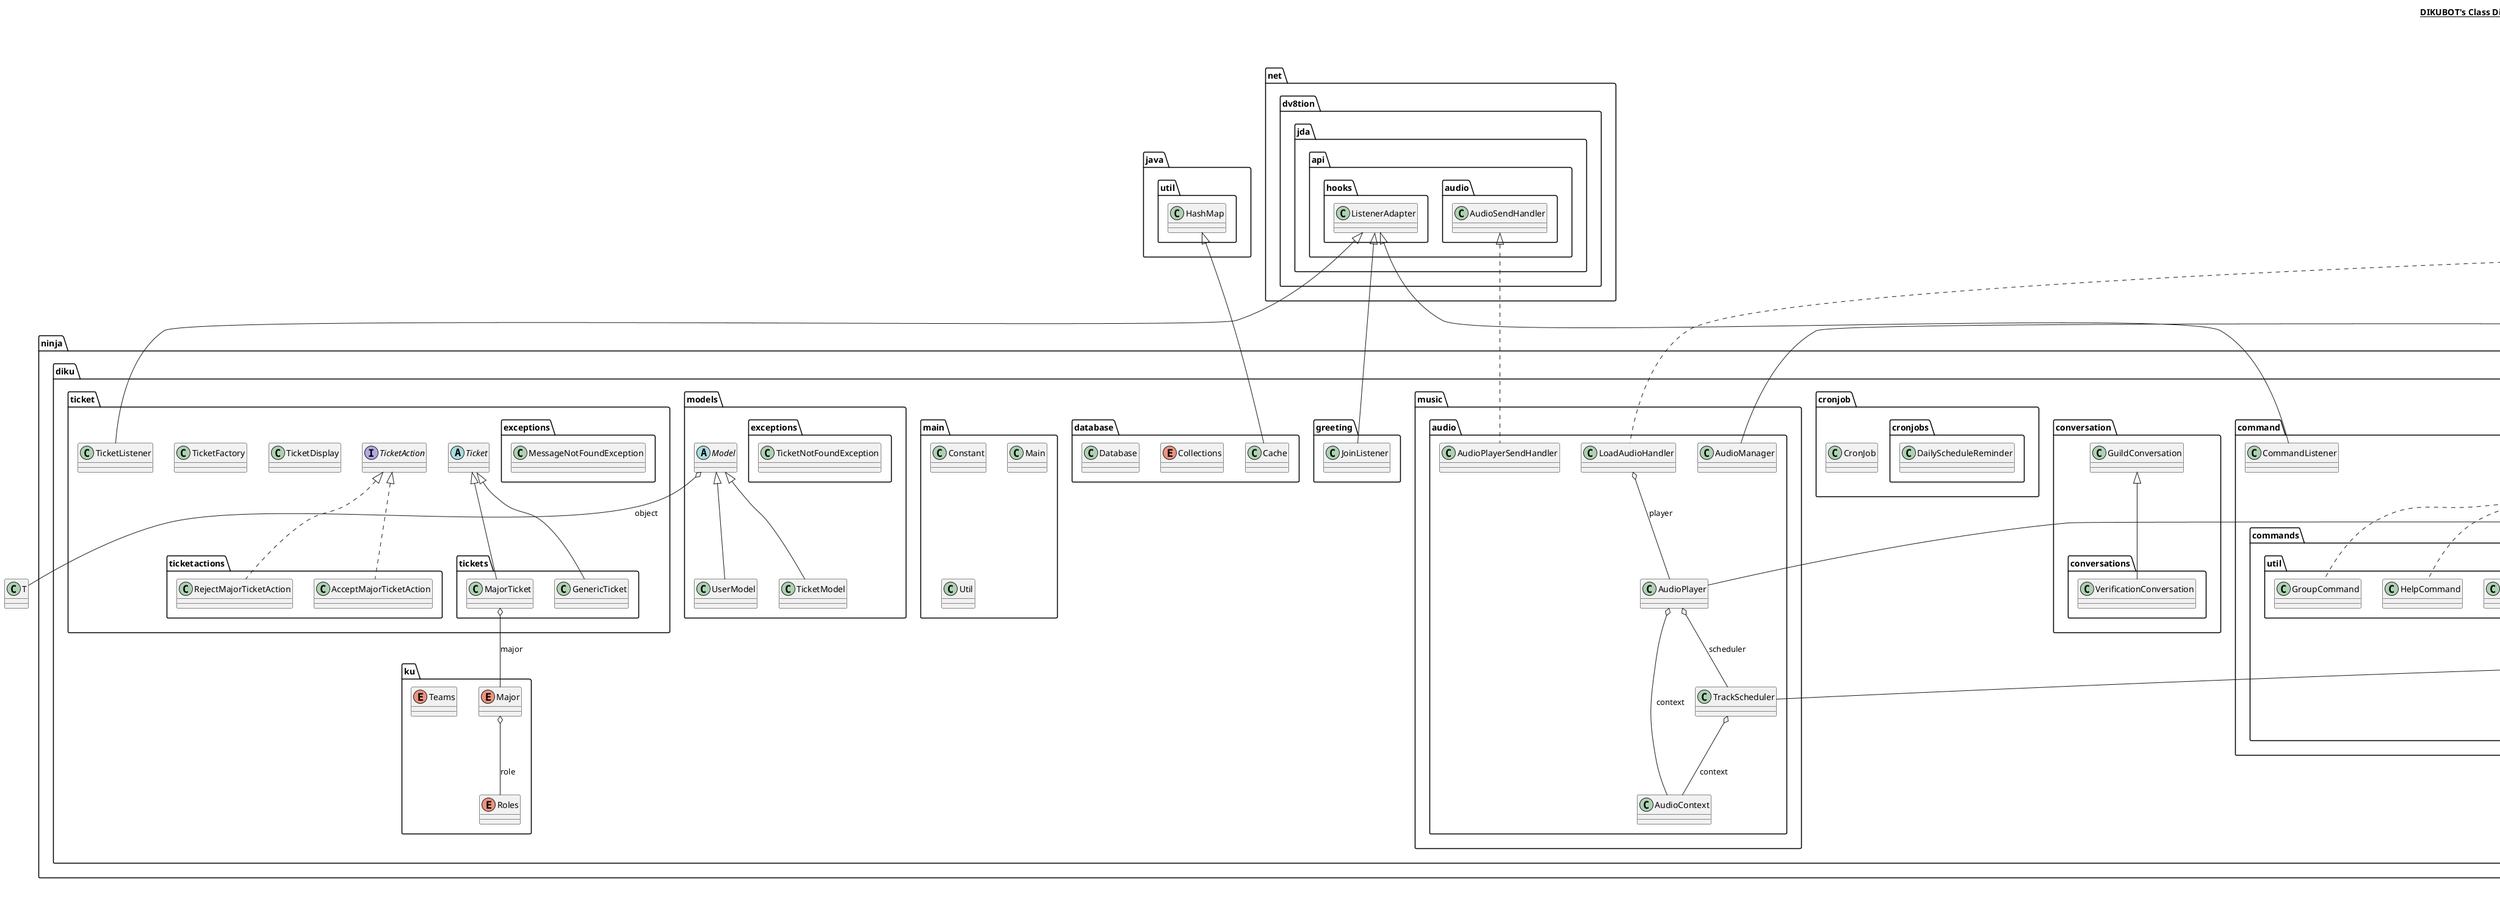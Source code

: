 @startuml

title __DIKUBOT's Class Diagram__\n

  namespace ninja.diku.command {
    interface ninja.diku.command.Command {
    }
  }
  

  namespace ninja.diku.command {
    class ninja.diku.command.CommandListener {
    }
  }
  

  namespace ninja.diku.command {
    namespace commands.fun {
      class ninja.diku.command.commands.fun.LoveCalcCommand {
      }
    }
  }
  

  namespace ninja.diku.command {
    namespace commands.fun {
      class ninja.diku.command.commands.fun.Magic8BallCommand {
      }
    }
  }
  

  namespace ninja.diku.command {
    namespace commands.fun {
      class ninja.diku.command.commands.fun.PingCommand {
      }
    }
  }
  

  namespace ninja.diku.command {
    namespace commands.fun {
      class ninja.diku.command.commands.fun.PrimeCommand {
      }
    }
  }
  

  namespace ninja.diku.command {
    namespace commands.fun {
      class ninja.diku.command.commands.fun.ProdigyCommand {
      }
    }
  }
  

  namespace ninja.diku.command {
    namespace commands.fun {
      class ninja.diku.command.commands.fun.QuoteCommand {
      }
    }
  }
  

  namespace ninja.diku.command {
    namespace commands.fun {
      class ninja.diku.command.commands.fun.RPNCommand {
      }
    }
  }
  

  namespace ninja.diku.command {
    namespace commands.fun {
      class ninja.diku.command.commands.fun.RollCommand {
      }
    }
  }
  

  namespace ninja.diku.command {
    namespace commands.introduction {
      class ninja.diku.command.commands.introduction.JoinCommand {
      }
    }
  }
  

  namespace ninja.diku.command {
    namespace commands.introduction {
      class ninja.diku.command.commands.introduction.MajorCommand {
      }
    }
  }
  

  namespace ninja.diku.command {
    namespace commands.introduction {
      class ninja.diku.command.commands.introduction.VerifyCommand {
      }
    }
  }
  

  namespace ninja.diku.command {
    namespace commands.music {
      class ninja.diku.command.commands.music.KillMusicCommand {
      }
    }
  }
  

  namespace ninja.diku.command {
    namespace commands.music {
      class ninja.diku.command.commands.music.MoveCommand {
      }
    }
  }
  

  namespace ninja.diku.command {
    namespace commands.music {
      interface ninja.diku.command.commands.music.MusicCommand {
      }
    }
  }
  

  namespace ninja.diku.command {
    namespace commands.music {
      class ninja.diku.command.commands.music.PlayCommand {
      }
    }
  }
  

  namespace ninja.diku.command {
    namespace commands.music {
      class ninja.diku.command.commands.music.PlayingCommand {
      }
    }
  }
  

  namespace ninja.diku.command {
    namespace commands.music {
      class ninja.diku.command.commands.music.QueueCommand {
      }
    }
  }
  

  namespace ninja.diku.command {
    namespace commands.music {
      class ninja.diku.command.commands.music.SkipCommand {
      }
    }
  }
  

  namespace ninja.diku.command {
    namespace commands.util {
      class ninja.diku.command.commands.util.ClearCommand {
      }
    }
  }
  

  namespace ninja.diku.command {
    namespace commands.util {
      class ninja.diku.command.commands.util.GroupCommand {
      }
    }
  }
  

  namespace ninja.diku.command {
    namespace commands.util {
      class ninja.diku.command.commands.util.HelpCommand {
      }
    }
  }
  

  namespace ninja.diku.command {
    namespace commands.util {
      class ninja.diku.command.commands.util.MyDataCommand {
      }
    }
  }
  

  namespace ninja.diku.command {
    namespace commands.util {
      class ninja.diku.command.commands.util.ResetCommand {
      }
    }
  }
  

  namespace ninja.diku.command {
    namespace commands.util {
      class ninja.diku.command.commands.util.TicketCommand {
      }
    }
  }
  

  namespace ninja.diku.conversation {
    class ninja.diku.conversation.GuildConversation {
    }
  }
  

  namespace ninja.diku.conversation {
    namespace conversations {
      class ninja.diku.conversation.conversations.VerificationConversation {
      }
    }
  }
  

  namespace ninja.diku.cronjob {
    class ninja.diku.cronjob.CronJob {
    }
  }
  

  namespace ninja.diku.cronjob {
    namespace cronjobs {
      class ninja.diku.cronjob.cronjobs.DailyScheduleReminder {
      }
    }
  }
  

  namespace ninja.diku.database {
    class ninja.diku.database.Cache {
    }
  }
  

  namespace ninja.diku.database {
    enum Collections {
    }
  }
  

  namespace ninja.diku.database {
    class ninja.diku.database.Database {
    }
  }
  

  namespace ninja.diku.email {
    class ninja.diku.email.BotEmail {
    }
  }
  

  namespace ninja.diku.greeting {
    class ninja.diku.greeting.JoinListener {
    }
  }
  

  namespace ninja.diku.ku {
    enum Major {
    }
  }
  

  namespace ninja.diku.ku {
    enum Roles {
    }
  }
  

  namespace ninja.diku.ku {
    enum Teams {
    }
  }
  

  namespace ninja.diku.main {
    class ninja.diku.main.Constant {
    }
  }
  

  namespace ninja.diku.main {
    class ninja.diku.main.Main {
    }
  }
  

  namespace ninja.diku.main {
    class ninja.diku.main.Util {
    }
  }
  

  namespace ninja.diku.models {
    abstract class ninja.diku.models.Model {
    }
  }
  

  namespace ninja.diku.models {
    class ninja.diku.models.TicketModel {
    }
  }
  

  namespace ninja.diku.models {
    class ninja.diku.models.UserModel {
    }
  }
  

  namespace ninja.diku.models {
    namespace exceptions {
      class ninja.diku.models.exceptions.TicketNotFoundException {
      }
    }
  }
  

  namespace ninja.diku.music.audio {
    class ninja.diku.music.audio.AudioContext {
    }
  }
  

  namespace ninja.diku.music.audio {
    class ninja.diku.music.audio.AudioManager {
    }
  }
  

  namespace ninja.diku.music.audio {
    class ninja.diku.music.audio.AudioPlayer {
    }
  }
  

  namespace ninja.diku.music.audio {
    class ninja.diku.music.audio.AudioPlayerSendHandler {
    }
  }
  

  namespace ninja.diku.music.audio {
    class ninja.diku.music.audio.LoadAudioHandler {
    }
  }
  

  namespace ninja.diku.music.audio {
    class ninja.diku.music.audio.TrackScheduler {
    }
  }
  

  namespace ninja.diku.ticket {
    abstract class ninja.diku.ticket.Ticket {
    }
  }
  

  namespace ninja.diku.ticket {
    interface ninja.diku.ticket.TicketAction {
    }
  }
  

  namespace ninja.diku.ticket {
    class ninja.diku.ticket.TicketDisplay {
    }
  }
  

  namespace ninja.diku.ticket {
    class ninja.diku.ticket.TicketFactory {
    }
  }
  

  namespace ninja.diku.ticket {
    class ninja.diku.ticket.TicketListener {
    }
  }
  

  namespace ninja.diku.ticket {
    namespace exceptions {
      class ninja.diku.ticket.exceptions.MessageNotFoundException {
      }
    }
  }
  

  namespace ninja.diku.ticket {
    namespace ticketactions {
      class ninja.diku.ticket.ticketactions.AcceptMajorTicketAction {
      }
    }
  }
  

  namespace ninja.diku.ticket {
    namespace ticketactions {
      class ninja.diku.ticket.ticketactions.RejectMajorTicketAction {
      }
    }
  }
  

  namespace ninja.diku.ticket {
    namespace tickets {
      class ninja.diku.ticket.tickets.GenericTicket {
      }
    }
  }
  

  namespace ninja.diku.ticket {
    namespace tickets {
      class ninja.diku.ticket.tickets.MajorTicket {
      }
    }
  }
  

  ninja.diku.command.CommandListener -up-|> net.dv8tion.jda.api.hooks.ListenerAdapter
  ninja.diku.command.commands.fun.LoveCalcCommand .up.|> ninja.diku.command.Command
  ninja.diku.command.commands.fun.Magic8BallCommand .up.|> ninja.diku.command.Command
  ninja.diku.command.commands.fun.PingCommand .up.|> ninja.diku.command.Command
  ninja.diku.command.commands.fun.PrimeCommand .up.|> ninja.diku.command.Command
  ninja.diku.command.commands.fun.ProdigyCommand .up.|> ninja.diku.command.Command
  ninja.diku.command.commands.fun.QuoteCommand .up.|> ninja.diku.command.Command
  ninja.diku.command.commands.fun.RPNCommand .up.|> ninja.diku.command.Command
  ninja.diku.command.commands.fun.RollCommand .up.|> ninja.diku.command.Command
  ninja.diku.command.commands.introduction.JoinCommand .up.|> ninja.diku.command.Command
  ninja.diku.command.commands.introduction.JoinCommand o-- ninja.diku.email.BotEmail : botEmail
  ninja.diku.command.commands.introduction.MajorCommand .up.|> ninja.diku.command.Command
  ninja.diku.command.commands.introduction.VerifyCommand .up.|> ninja.diku.command.Command
  ninja.diku.command.commands.music.KillMusicCommand .up.|> ninja.diku.command.commands.music.MusicCommand
  ninja.diku.command.commands.music.MoveCommand .up.|> ninja.diku.command.commands.music.MusicCommand
  ninja.diku.command.commands.music.PlayCommand .up.|> ninja.diku.command.commands.music.MusicCommand
  ninja.diku.command.commands.music.PlayingCommand .up.|> ninja.diku.command.commands.music.MusicCommand
  ninja.diku.command.commands.music.QueueCommand .up.|> ninja.diku.command.commands.music.MusicCommand
  ninja.diku.command.commands.music.SkipCommand .up.|> ninja.diku.command.commands.music.MusicCommand
  ninja.diku.command.commands.util.ClearCommand .up.|> ninja.diku.command.Command
  ninja.diku.command.commands.util.GroupCommand .up.|> ninja.diku.command.Command
  ninja.diku.command.commands.util.HelpCommand .up.|> ninja.diku.command.Command
  ninja.diku.command.commands.util.MyDataCommand .up.|> ninja.diku.command.Command
  ninja.diku.command.commands.util.ResetCommand .up.|> ninja.diku.command.Command
  ninja.diku.command.commands.util.TicketCommand .up.|> ninja.diku.command.Command
  ninja.diku.conversation.conversations.VerificationConversation -up-|> ninja.diku.conversation.GuildConversation
  ninja.diku.database.Cache -up-|> java.util.HashMap
  ninja.diku.greeting.JoinListener -up-|> net.dv8tion.jda.api.hooks.ListenerAdapter
  ninja.diku.ku.Major o-- ninja.diku.ku.Roles : role
  ninja.diku.models.Model o-- T : object
  ninja.diku.models.TicketModel -up-|> ninja.diku.models.Model
  ninja.diku.models.UserModel -up-|> ninja.diku.models.Model
  ninja.diku.music.audio.AudioManager -up-|> com.sedmelluq.discord.lavaplayer.player.DefaultAudioPlayerManager
  ninja.diku.music.audio.AudioPlayer -up-|> com.sedmelluq.discord.lavaplayer.player.DefaultAudioPlayer
  ninja.diku.music.audio.AudioPlayer o-- ninja.diku.music.audio.AudioContext : context
  ninja.diku.music.audio.AudioPlayer o-- ninja.diku.music.audio.TrackScheduler : scheduler
  ninja.diku.music.audio.AudioPlayerSendHandler .up.|> net.dv8tion.jda.api.audio.AudioSendHandler
  ninja.diku.music.audio.LoadAudioHandler .up.|> com.sedmelluq.discord.lavaplayer.player.AudioLoadResultHandler
  ninja.diku.music.audio.LoadAudioHandler o-- ninja.diku.music.audio.AudioPlayer : player
  ninja.diku.music.audio.TrackScheduler -up-|> com.sedmelluq.discord.lavaplayer.player.event.AudioEventAdapter
  ninja.diku.music.audio.TrackScheduler o-- ninja.diku.music.audio.AudioContext : context
  ninja.diku.ticket.TicketListener -up-|> net.dv8tion.jda.api.hooks.ListenerAdapter
  ninja.diku.ticket.ticketactions.AcceptMajorTicketAction .up.|> ninja.diku.ticket.TicketAction
  ninja.diku.ticket.ticketactions.RejectMajorTicketAction .up.|> ninja.diku.ticket.TicketAction
  ninja.diku.ticket.tickets.GenericTicket -up-|> ninja.diku.ticket.Ticket
  ninja.diku.ticket.tickets.MajorTicket -up-|> ninja.diku.ticket.Ticket
  ninja.diku.ticket.tickets.MajorTicket o-- ninja.diku.ku.Major : major


right footer


PlantUML diagram generated by SketchIt! (https://bitbucket.org/pmesmeur/sketch.it)
For more information about this tool, please contact philippe.mesmeur@gmail.com
endfooter

@enduml
